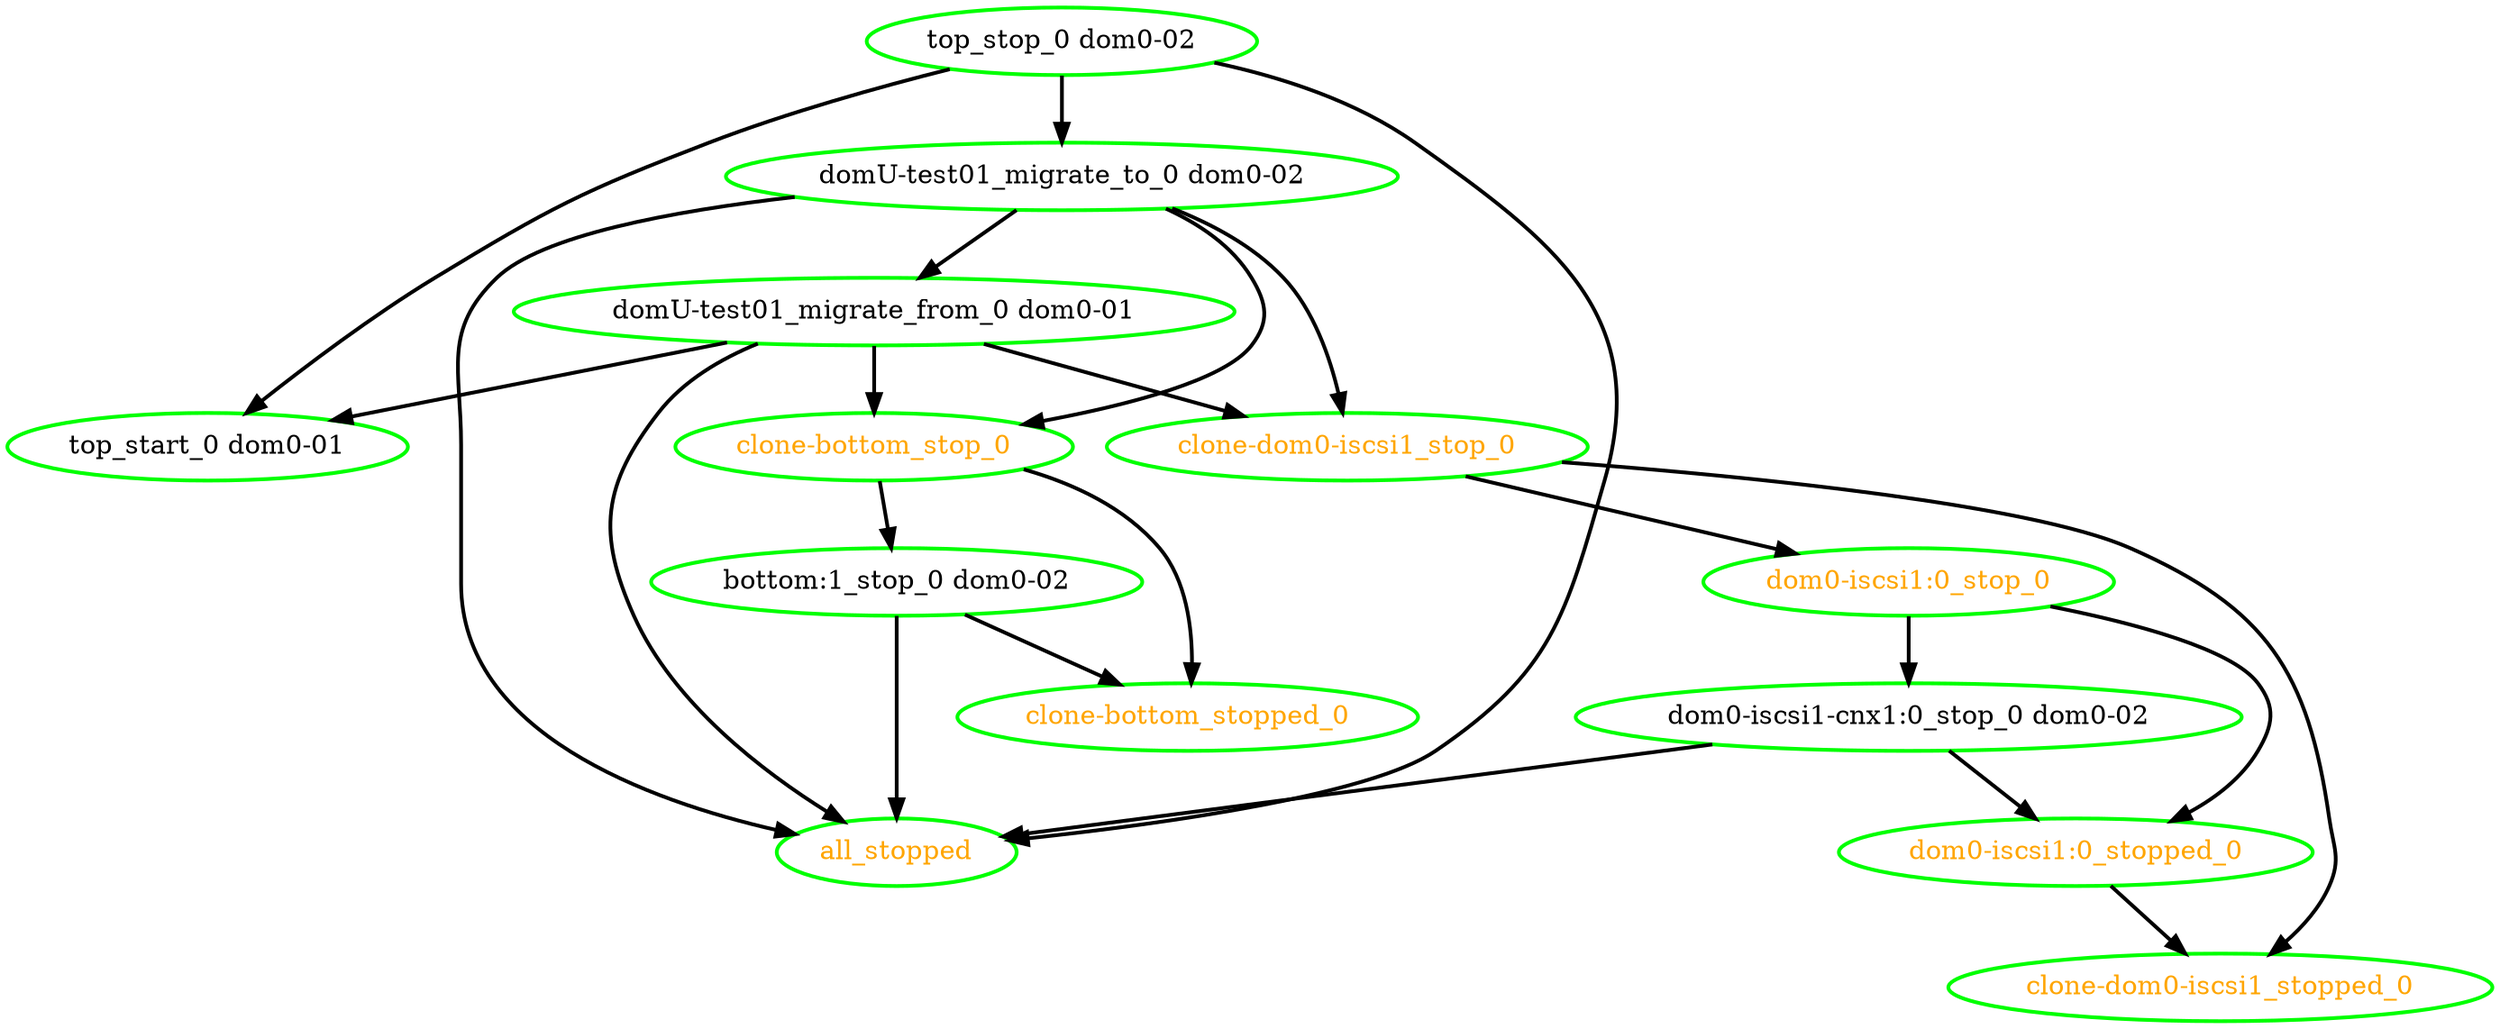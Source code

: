 digraph "g" {
"all_stopped" [ style=bold color="green" fontcolor="orange"  ]
"bottom:1_stop_0 dom0-02" -> "all_stopped" [ style = bold]
"bottom:1_stop_0 dom0-02" -> "clone-bottom_stopped_0" [ style = bold]
"bottom:1_stop_0 dom0-02" [ style=bold color="green" fontcolor="black"  ]
"clone-bottom_stop_0" -> "bottom:1_stop_0 dom0-02" [ style = bold]
"clone-bottom_stop_0" -> "clone-bottom_stopped_0" [ style = bold]
"clone-bottom_stop_0" [ style=bold color="green" fontcolor="orange"  ]
"clone-bottom_stopped_0" [ style=bold color="green" fontcolor="orange"  ]
"clone-dom0-iscsi1_stop_0" -> "clone-dom0-iscsi1_stopped_0" [ style = bold]
"clone-dom0-iscsi1_stop_0" -> "dom0-iscsi1:0_stop_0" [ style = bold]
"clone-dom0-iscsi1_stop_0" [ style=bold color="green" fontcolor="orange"  ]
"clone-dom0-iscsi1_stopped_0" [ style=bold color="green" fontcolor="orange"  ]
"dom0-iscsi1-cnx1:0_stop_0 dom0-02" -> "all_stopped" [ style = bold]
"dom0-iscsi1-cnx1:0_stop_0 dom0-02" -> "dom0-iscsi1:0_stopped_0" [ style = bold]
"dom0-iscsi1-cnx1:0_stop_0 dom0-02" [ style=bold color="green" fontcolor="black"  ]
"dom0-iscsi1:0_stop_0" -> "dom0-iscsi1-cnx1:0_stop_0 dom0-02" [ style = bold]
"dom0-iscsi1:0_stop_0" -> "dom0-iscsi1:0_stopped_0" [ style = bold]
"dom0-iscsi1:0_stop_0" [ style=bold color="green" fontcolor="orange"  ]
"dom0-iscsi1:0_stopped_0" -> "clone-dom0-iscsi1_stopped_0" [ style = bold]
"dom0-iscsi1:0_stopped_0" [ style=bold color="green" fontcolor="orange"  ]
"domU-test01_migrate_from_0 dom0-01" -> "all_stopped" [ style = bold]
"domU-test01_migrate_from_0 dom0-01" -> "clone-bottom_stop_0" [ style = bold]
"domU-test01_migrate_from_0 dom0-01" -> "clone-dom0-iscsi1_stop_0" [ style = bold]
"domU-test01_migrate_from_0 dom0-01" -> "top_start_0 dom0-01" [ style = bold]
"domU-test01_migrate_from_0 dom0-01" [ style=bold color="green" fontcolor="black"  ]
"domU-test01_migrate_to_0 dom0-02" -> "all_stopped" [ style = bold]
"domU-test01_migrate_to_0 dom0-02" -> "clone-bottom_stop_0" [ style = bold]
"domU-test01_migrate_to_0 dom0-02" -> "clone-dom0-iscsi1_stop_0" [ style = bold]
"domU-test01_migrate_to_0 dom0-02" -> "domU-test01_migrate_from_0 dom0-01" [ style = bold]
"domU-test01_migrate_to_0 dom0-02" [ style=bold color="green" fontcolor="black"  ]
"top_start_0 dom0-01" [ style=bold color="green" fontcolor="black"  ]
"top_stop_0 dom0-02" -> "all_stopped" [ style = bold]
"top_stop_0 dom0-02" -> "domU-test01_migrate_to_0 dom0-02" [ style = bold]
"top_stop_0 dom0-02" -> "top_start_0 dom0-01" [ style = bold]
"top_stop_0 dom0-02" [ style=bold color="green" fontcolor="black"  ]
}
